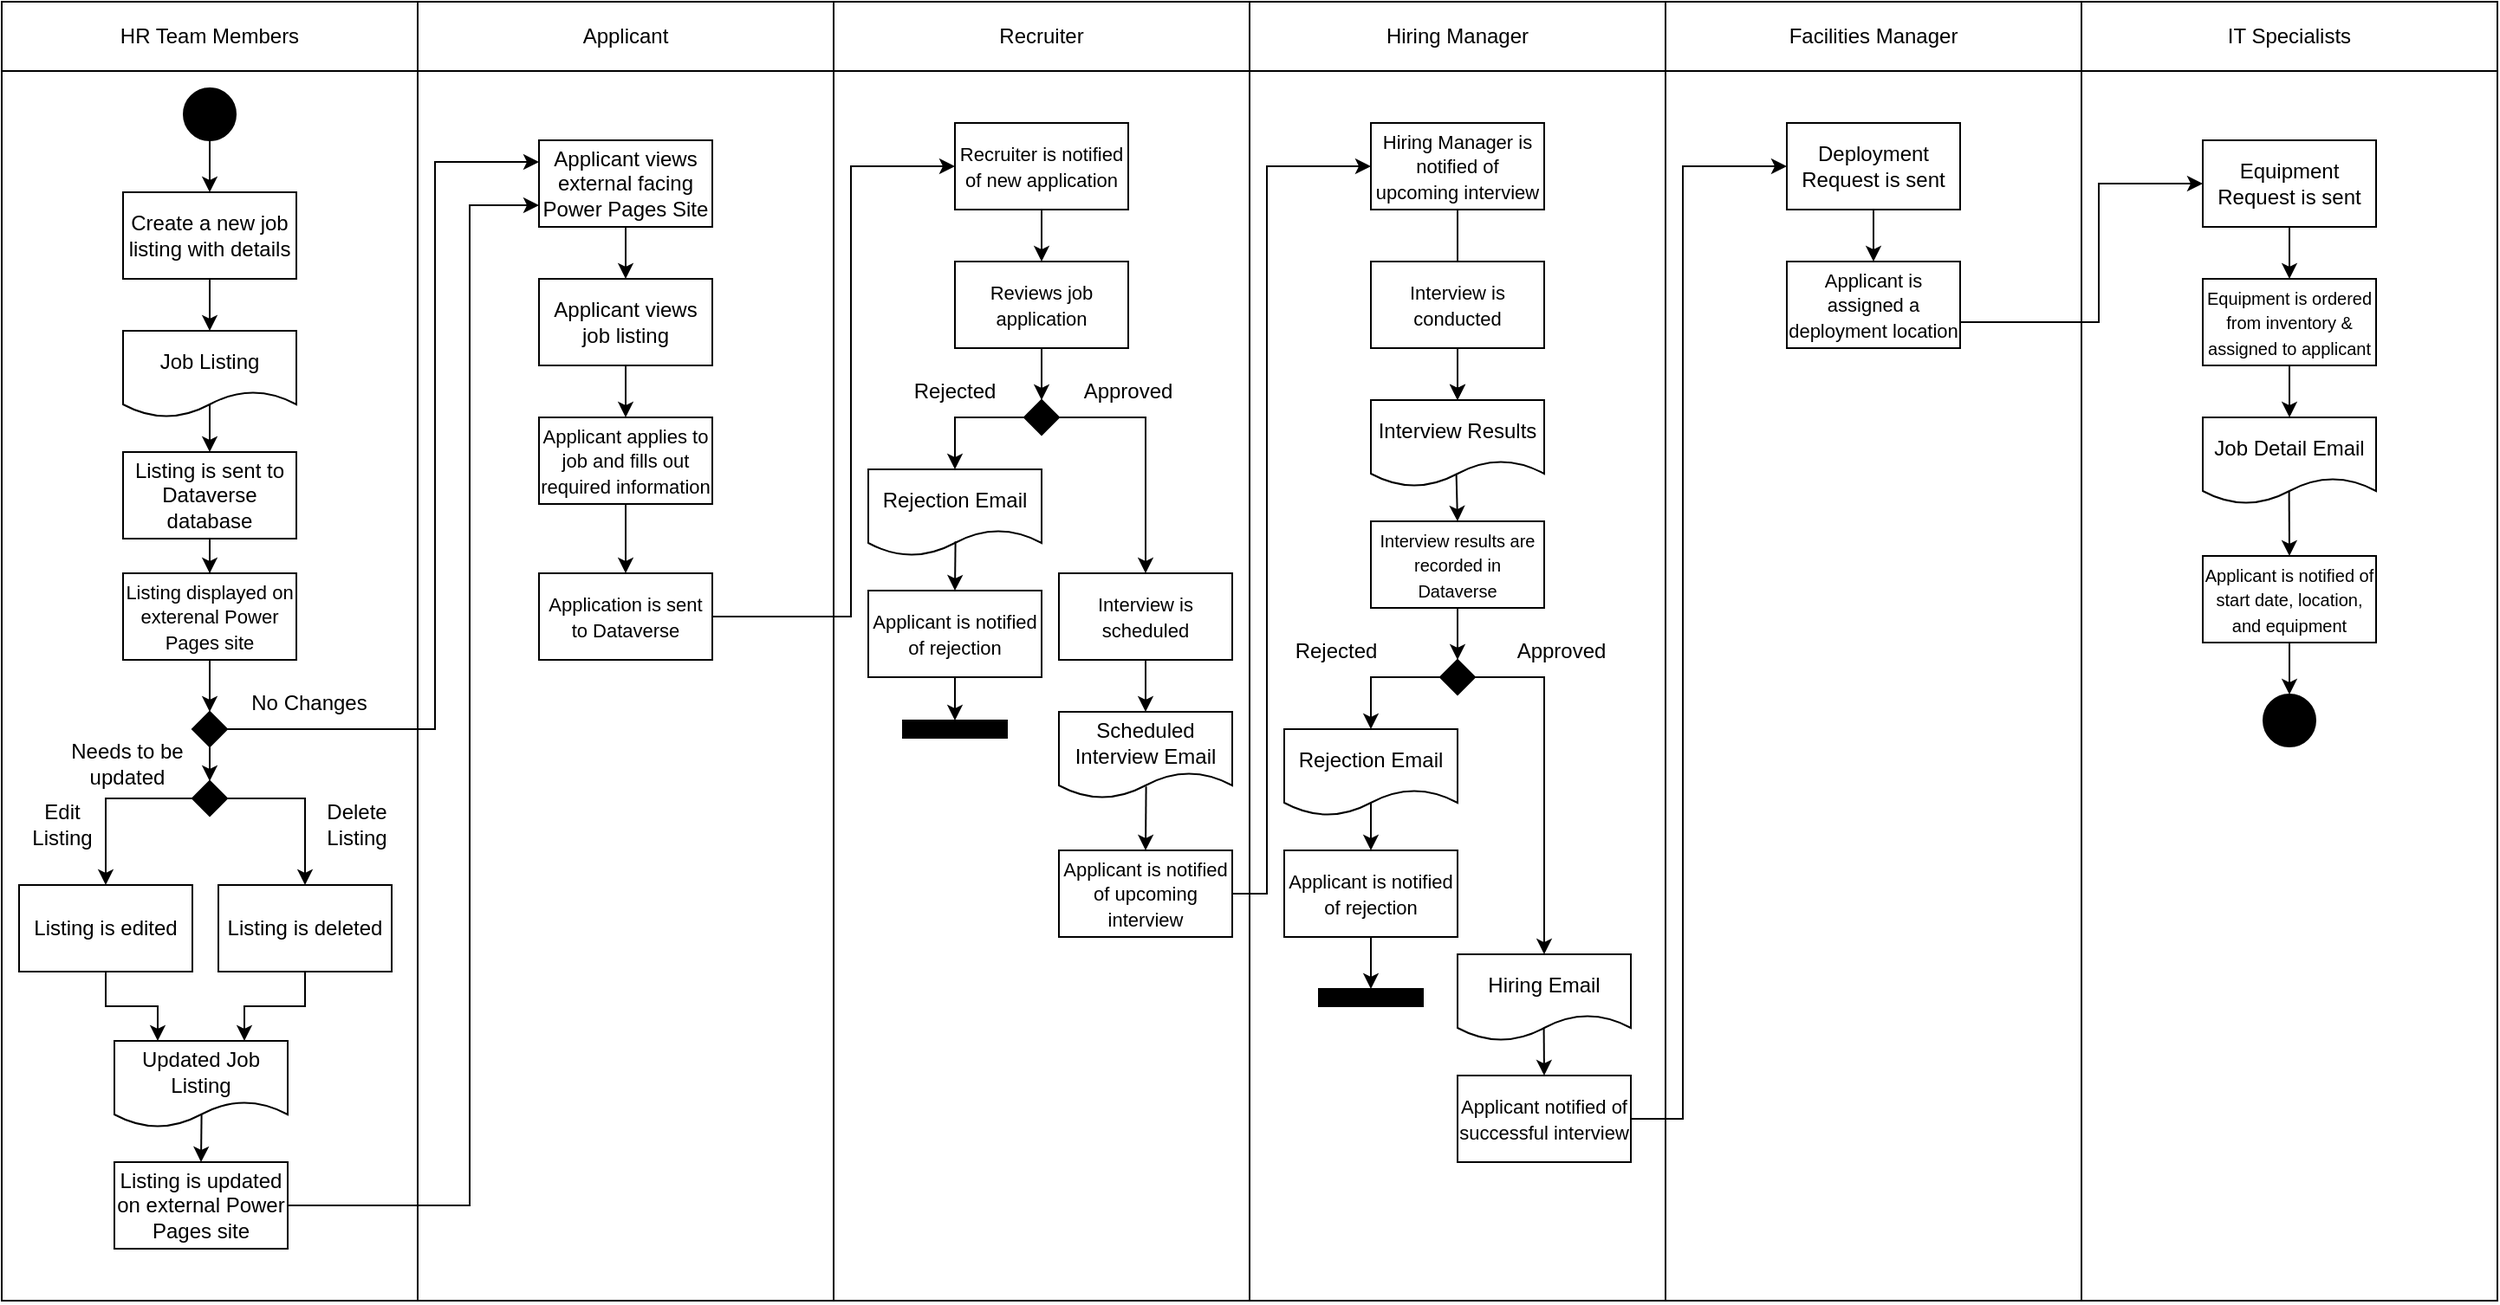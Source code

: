 <mxfile version="22.1.21" type="device">
  <diagram id="kgpKYQtTHZ0yAKxKKP6v" name="Page-1">
    <mxGraphModel dx="474" dy="830" grid="1" gridSize="10" guides="1" tooltips="1" connect="1" arrows="1" fold="1" page="1" pageScale="1" pageWidth="850" pageHeight="1100" math="0" shadow="0">
      <root>
        <mxCell id="0" />
        <mxCell id="1" parent="0" />
        <mxCell id="Rd5KwKHS8q_VqUKi5bwp-195" value="" style="rounded=0;whiteSpace=wrap;html=1;fillColor=none;connectable=0;" vertex="1" parent="1">
          <mxGeometry x="40" y="40" width="1440" height="750" as="geometry" />
        </mxCell>
        <mxCell id="Rd5KwKHS8q_VqUKi5bwp-9" value="HR Team Members" style="rounded=0;whiteSpace=wrap;html=1;fillColor=none;" vertex="1" parent="1">
          <mxGeometry x="40" y="40" width="240" height="40" as="geometry" />
        </mxCell>
        <mxCell id="Rd5KwKHS8q_VqUKi5bwp-21" value="Applicant" style="rounded=0;whiteSpace=wrap;html=1;fillColor=none;" vertex="1" parent="1">
          <mxGeometry x="280" y="40" width="240" height="40" as="geometry" />
        </mxCell>
        <mxCell id="Rd5KwKHS8q_VqUKi5bwp-22" value="Recruiter" style="rounded=0;whiteSpace=wrap;html=1;fillColor=none;" vertex="1" parent="1">
          <mxGeometry x="520" y="40" width="240" height="40" as="geometry" />
        </mxCell>
        <mxCell id="Rd5KwKHS8q_VqUKi5bwp-23" value="Hiring Manager" style="rounded=0;whiteSpace=wrap;html=1;fillColor=none;" vertex="1" parent="1">
          <mxGeometry x="760" y="40" width="240" height="40" as="geometry" />
        </mxCell>
        <mxCell id="Rd5KwKHS8q_VqUKi5bwp-24" value="Facilities Manager" style="rounded=0;whiteSpace=wrap;html=1;fillColor=none;" vertex="1" parent="1">
          <mxGeometry x="1000" y="40" width="240" height="40" as="geometry" />
        </mxCell>
        <mxCell id="Rd5KwKHS8q_VqUKi5bwp-25" value="IT Specialists" style="rounded=0;whiteSpace=wrap;html=1;fillColor=none;" vertex="1" parent="1">
          <mxGeometry x="1240" y="40" width="240" height="40" as="geometry" />
        </mxCell>
        <mxCell id="Rd5KwKHS8q_VqUKi5bwp-28" style="edgeStyle=orthogonalEdgeStyle;rounded=0;orthogonalLoop=1;jettySize=auto;html=1;entryX=0.5;entryY=0;entryDx=0;entryDy=0;" edge="1" parent="1" source="Rd5KwKHS8q_VqUKi5bwp-26" target="Rd5KwKHS8q_VqUKi5bwp-27">
          <mxGeometry relative="1" as="geometry" />
        </mxCell>
        <mxCell id="Rd5KwKHS8q_VqUKi5bwp-26" value="" style="ellipse;whiteSpace=wrap;html=1;aspect=fixed;fillColor=#000000;" vertex="1" parent="1">
          <mxGeometry x="145" y="90" width="30" height="30" as="geometry" />
        </mxCell>
        <mxCell id="Rd5KwKHS8q_VqUKi5bwp-71" value="" style="edgeStyle=orthogonalEdgeStyle;rounded=0;orthogonalLoop=1;jettySize=auto;html=1;" edge="1" parent="1" source="Rd5KwKHS8q_VqUKi5bwp-27" target="Rd5KwKHS8q_VqUKi5bwp-68">
          <mxGeometry relative="1" as="geometry" />
        </mxCell>
        <mxCell id="Rd5KwKHS8q_VqUKi5bwp-27" value="Create a new job listing with details" style="rounded=0;whiteSpace=wrap;html=1;" vertex="1" parent="1">
          <mxGeometry x="110" y="150" width="100" height="50" as="geometry" />
        </mxCell>
        <mxCell id="Rd5KwKHS8q_VqUKi5bwp-185" value="" style="edgeStyle=orthogonalEdgeStyle;rounded=0;orthogonalLoop=1;jettySize=auto;html=1;" edge="1" parent="1" source="Rd5KwKHS8q_VqUKi5bwp-33" target="Rd5KwKHS8q_VqUKi5bwp-183">
          <mxGeometry relative="1" as="geometry" />
        </mxCell>
        <mxCell id="Rd5KwKHS8q_VqUKi5bwp-33" value="Listing is sent to Dataverse database" style="rounded=0;whiteSpace=wrap;html=1;" vertex="1" parent="1">
          <mxGeometry x="110" y="300" width="100" height="50" as="geometry" />
        </mxCell>
        <mxCell id="Rd5KwKHS8q_VqUKi5bwp-133" style="edgeStyle=orthogonalEdgeStyle;rounded=0;orthogonalLoop=1;jettySize=auto;html=1;exitX=0.5;exitY=1;exitDx=0;exitDy=0;entryX=0.25;entryY=0;entryDx=0;entryDy=0;" edge="1" parent="1" source="Rd5KwKHS8q_VqUKi5bwp-36" target="Rd5KwKHS8q_VqUKi5bwp-129">
          <mxGeometry relative="1" as="geometry" />
        </mxCell>
        <mxCell id="Rd5KwKHS8q_VqUKi5bwp-36" value="Listing is edited" style="rounded=0;whiteSpace=wrap;html=1;" vertex="1" parent="1">
          <mxGeometry x="50" y="550" width="100" height="50" as="geometry" />
        </mxCell>
        <mxCell id="Rd5KwKHS8q_VqUKi5bwp-42" value="Edit Listing" style="text;html=1;strokeColor=none;fillColor=none;align=center;verticalAlign=middle;whiteSpace=wrap;rounded=0;" vertex="1" parent="1">
          <mxGeometry x="45" y="500" width="60" height="30" as="geometry" />
        </mxCell>
        <mxCell id="Rd5KwKHS8q_VqUKi5bwp-134" style="edgeStyle=orthogonalEdgeStyle;rounded=0;orthogonalLoop=1;jettySize=auto;html=1;entryX=0.75;entryY=0;entryDx=0;entryDy=0;" edge="1" parent="1" source="Rd5KwKHS8q_VqUKi5bwp-44" target="Rd5KwKHS8q_VqUKi5bwp-129">
          <mxGeometry relative="1" as="geometry" />
        </mxCell>
        <mxCell id="Rd5KwKHS8q_VqUKi5bwp-44" value="Listing is deleted" style="rounded=0;whiteSpace=wrap;html=1;" vertex="1" parent="1">
          <mxGeometry x="165" y="550" width="100" height="50" as="geometry" />
        </mxCell>
        <mxCell id="Rd5KwKHS8q_VqUKi5bwp-46" value="Delete Listing" style="text;html=1;strokeColor=none;fillColor=none;align=center;verticalAlign=middle;whiteSpace=wrap;rounded=0;" vertex="1" parent="1">
          <mxGeometry x="215" y="500" width="60" height="30" as="geometry" />
        </mxCell>
        <mxCell id="Rd5KwKHS8q_VqUKi5bwp-47" value="" style="endArrow=none;html=1;rounded=0;" edge="1" parent="1">
          <mxGeometry width="50" height="50" relative="1" as="geometry">
            <mxPoint x="280" y="790" as="sourcePoint" />
            <mxPoint x="280" y="80" as="targetPoint" />
          </mxGeometry>
        </mxCell>
        <mxCell id="Rd5KwKHS8q_VqUKi5bwp-58" value="" style="edgeStyle=orthogonalEdgeStyle;rounded=0;orthogonalLoop=1;jettySize=auto;html=1;" edge="1" parent="1" source="Rd5KwKHS8q_VqUKi5bwp-55" target="Rd5KwKHS8q_VqUKi5bwp-57">
          <mxGeometry relative="1" as="geometry" />
        </mxCell>
        <mxCell id="Rd5KwKHS8q_VqUKi5bwp-55" value="Applicant views external facing Power Pages Site" style="rounded=0;whiteSpace=wrap;html=1;" vertex="1" parent="1">
          <mxGeometry x="350" y="120" width="100" height="50" as="geometry" />
        </mxCell>
        <mxCell id="Rd5KwKHS8q_VqUKi5bwp-61" value="" style="edgeStyle=orthogonalEdgeStyle;rounded=0;orthogonalLoop=1;jettySize=auto;html=1;" edge="1" parent="1" source="Rd5KwKHS8q_VqUKi5bwp-57" target="Rd5KwKHS8q_VqUKi5bwp-59">
          <mxGeometry relative="1" as="geometry" />
        </mxCell>
        <mxCell id="Rd5KwKHS8q_VqUKi5bwp-57" value="Applicant views job listing" style="rounded=0;whiteSpace=wrap;html=1;" vertex="1" parent="1">
          <mxGeometry x="350" y="200" width="100" height="50" as="geometry" />
        </mxCell>
        <mxCell id="Rd5KwKHS8q_VqUKi5bwp-170" value="" style="edgeStyle=orthogonalEdgeStyle;rounded=0;orthogonalLoop=1;jettySize=auto;html=1;" edge="1" parent="1" source="Rd5KwKHS8q_VqUKi5bwp-59" target="Rd5KwKHS8q_VqUKi5bwp-72">
          <mxGeometry relative="1" as="geometry" />
        </mxCell>
        <mxCell id="Rd5KwKHS8q_VqUKi5bwp-59" value="&lt;font style=&quot;font-size: 11px;&quot;&gt;Applicant applies to job and fills out required information&lt;/font&gt;" style="rounded=0;whiteSpace=wrap;html=1;" vertex="1" parent="1">
          <mxGeometry x="350" y="280" width="100" height="50" as="geometry" />
        </mxCell>
        <mxCell id="Rd5KwKHS8q_VqUKi5bwp-64" style="edgeStyle=orthogonalEdgeStyle;rounded=0;orthogonalLoop=1;jettySize=auto;html=1;exitX=0;exitY=0.5;exitDx=0;exitDy=0;entryX=0.5;entryY=0;entryDx=0;entryDy=0;" edge="1" parent="1" source="Rd5KwKHS8q_VqUKi5bwp-62" target="Rd5KwKHS8q_VqUKi5bwp-36">
          <mxGeometry relative="1" as="geometry" />
        </mxCell>
        <mxCell id="Rd5KwKHS8q_VqUKi5bwp-65" style="edgeStyle=orthogonalEdgeStyle;rounded=0;orthogonalLoop=1;jettySize=auto;html=1;exitX=1;exitY=0.5;exitDx=0;exitDy=0;entryX=0.5;entryY=0;entryDx=0;entryDy=0;" edge="1" parent="1" source="Rd5KwKHS8q_VqUKi5bwp-62" target="Rd5KwKHS8q_VqUKi5bwp-44">
          <mxGeometry relative="1" as="geometry" />
        </mxCell>
        <mxCell id="Rd5KwKHS8q_VqUKi5bwp-62" value="" style="rhombus;whiteSpace=wrap;html=1;fillColor=#000000;" vertex="1" parent="1">
          <mxGeometry x="150" y="490" width="20" height="20" as="geometry" />
        </mxCell>
        <mxCell id="Rd5KwKHS8q_VqUKi5bwp-68" value="Job Listing" style="shape=document;whiteSpace=wrap;html=1;boundedLbl=1;" vertex="1" parent="1">
          <mxGeometry x="110" y="230" width="100" height="50" as="geometry" />
        </mxCell>
        <mxCell id="Rd5KwKHS8q_VqUKi5bwp-70" value="" style="endArrow=classic;html=1;rounded=0;exitX=0.5;exitY=0.848;exitDx=0;exitDy=0;exitPerimeter=0;entryX=0.5;entryY=0;entryDx=0;entryDy=0;" edge="1" parent="1" source="Rd5KwKHS8q_VqUKi5bwp-68" target="Rd5KwKHS8q_VqUKi5bwp-33">
          <mxGeometry width="50" height="50" relative="1" as="geometry">
            <mxPoint x="190" y="290" as="sourcePoint" />
            <mxPoint x="240" y="240" as="targetPoint" />
          </mxGeometry>
        </mxCell>
        <mxCell id="Rd5KwKHS8q_VqUKi5bwp-171" style="edgeStyle=orthogonalEdgeStyle;rounded=0;orthogonalLoop=1;jettySize=auto;html=1;exitX=1;exitY=0.5;exitDx=0;exitDy=0;entryX=0;entryY=0.5;entryDx=0;entryDy=0;" edge="1" parent="1" source="Rd5KwKHS8q_VqUKi5bwp-72" target="Rd5KwKHS8q_VqUKi5bwp-74">
          <mxGeometry relative="1" as="geometry">
            <Array as="points">
              <mxPoint x="530" y="395" />
              <mxPoint x="530" y="135" />
            </Array>
          </mxGeometry>
        </mxCell>
        <mxCell id="Rd5KwKHS8q_VqUKi5bwp-72" value="&lt;font style=&quot;font-size: 11px;&quot;&gt;Application is sent to Dataverse&lt;/font&gt;" style="rounded=0;whiteSpace=wrap;html=1;" vertex="1" parent="1">
          <mxGeometry x="350" y="370" width="100" height="50" as="geometry" />
        </mxCell>
        <mxCell id="Rd5KwKHS8q_VqUKi5bwp-197" style="edgeStyle=orthogonalEdgeStyle;rounded=0;orthogonalLoop=1;jettySize=auto;html=1;exitX=0.5;exitY=1;exitDx=0;exitDy=0;entryX=0.5;entryY=0;entryDx=0;entryDy=0;" edge="1" parent="1" source="Rd5KwKHS8q_VqUKi5bwp-74" target="Rd5KwKHS8q_VqUKi5bwp-76">
          <mxGeometry relative="1" as="geometry" />
        </mxCell>
        <mxCell id="Rd5KwKHS8q_VqUKi5bwp-74" value="&lt;span style=&quot;font-size: 11px;&quot;&gt;Recruiter is notified of new application&lt;/span&gt;" style="rounded=0;whiteSpace=wrap;html=1;" vertex="1" parent="1">
          <mxGeometry x="590" y="110" width="100" height="50" as="geometry" />
        </mxCell>
        <mxCell id="Rd5KwKHS8q_VqUKi5bwp-76" value="&lt;span style=&quot;font-size: 11px;&quot;&gt;Reviews job application&lt;/span&gt;" style="rounded=0;whiteSpace=wrap;html=1;" vertex="1" parent="1">
          <mxGeometry x="590" y="190" width="100" height="50" as="geometry" />
        </mxCell>
        <mxCell id="Rd5KwKHS8q_VqUKi5bwp-78" value="" style="endArrow=none;html=1;rounded=0;" edge="1" parent="1">
          <mxGeometry width="50" height="50" relative="1" as="geometry">
            <mxPoint x="520" y="790" as="sourcePoint" />
            <mxPoint x="520" y="70" as="targetPoint" />
          </mxGeometry>
        </mxCell>
        <mxCell id="Rd5KwKHS8q_VqUKi5bwp-88" style="edgeStyle=orthogonalEdgeStyle;rounded=0;orthogonalLoop=1;jettySize=auto;html=1;exitX=1;exitY=0.5;exitDx=0;exitDy=0;entryX=0.5;entryY=0;entryDx=0;entryDy=0;" edge="1" parent="1" source="Rd5KwKHS8q_VqUKi5bwp-79" target="Rd5KwKHS8q_VqUKi5bwp-89">
          <mxGeometry relative="1" as="geometry">
            <mxPoint x="700" y="370" as="targetPoint" />
          </mxGeometry>
        </mxCell>
        <mxCell id="Rd5KwKHS8q_VqUKi5bwp-94" style="edgeStyle=orthogonalEdgeStyle;rounded=0;orthogonalLoop=1;jettySize=auto;html=1;exitX=0;exitY=0.5;exitDx=0;exitDy=0;entryX=0.5;entryY=0;entryDx=0;entryDy=0;" edge="1" parent="1" source="Rd5KwKHS8q_VqUKi5bwp-79" target="Rd5KwKHS8q_VqUKi5bwp-93">
          <mxGeometry relative="1" as="geometry" />
        </mxCell>
        <mxCell id="Rd5KwKHS8q_VqUKi5bwp-79" value="" style="rhombus;whiteSpace=wrap;html=1;fillColor=#000000;" vertex="1" parent="1">
          <mxGeometry x="630" y="270" width="20" height="20" as="geometry" />
        </mxCell>
        <mxCell id="Rd5KwKHS8q_VqUKi5bwp-80" value="" style="endArrow=classic;html=1;rounded=0;exitX=0.5;exitY=1;exitDx=0;exitDy=0;entryX=0.5;entryY=0;entryDx=0;entryDy=0;" edge="1" parent="1" source="Rd5KwKHS8q_VqUKi5bwp-76" target="Rd5KwKHS8q_VqUKi5bwp-79">
          <mxGeometry width="50" height="50" relative="1" as="geometry">
            <mxPoint x="590" y="350" as="sourcePoint" />
            <mxPoint x="640" y="260" as="targetPoint" />
          </mxGeometry>
        </mxCell>
        <mxCell id="Rd5KwKHS8q_VqUKi5bwp-81" value="Approved" style="text;html=1;strokeColor=none;fillColor=none;align=center;verticalAlign=middle;whiteSpace=wrap;rounded=0;" vertex="1" parent="1">
          <mxGeometry x="660" y="250" width="60" height="30" as="geometry" />
        </mxCell>
        <mxCell id="Rd5KwKHS8q_VqUKi5bwp-82" value="Rejected" style="text;html=1;strokeColor=none;fillColor=none;align=center;verticalAlign=middle;whiteSpace=wrap;rounded=0;" vertex="1" parent="1">
          <mxGeometry x="560" y="250" width="60" height="30" as="geometry" />
        </mxCell>
        <mxCell id="Rd5KwKHS8q_VqUKi5bwp-140" style="edgeStyle=orthogonalEdgeStyle;rounded=0;orthogonalLoop=1;jettySize=auto;html=1;exitX=0.5;exitY=1;exitDx=0;exitDy=0;entryX=0.5;entryY=0;entryDx=0;entryDy=0;" edge="1" parent="1" source="Rd5KwKHS8q_VqUKi5bwp-83" target="Rd5KwKHS8q_VqUKi5bwp-139">
          <mxGeometry relative="1" as="geometry" />
        </mxCell>
        <mxCell id="Rd5KwKHS8q_VqUKi5bwp-83" value="&lt;span style=&quot;font-size: 11px;&quot;&gt;Applicant is notified of rejection&lt;/span&gt;" style="rounded=0;whiteSpace=wrap;html=1;" vertex="1" parent="1">
          <mxGeometry x="540" y="380" width="100" height="50" as="geometry" />
        </mxCell>
        <mxCell id="Rd5KwKHS8q_VqUKi5bwp-97" value="" style="edgeStyle=orthogonalEdgeStyle;rounded=0;orthogonalLoop=1;jettySize=auto;html=1;" edge="1" parent="1" source="Rd5KwKHS8q_VqUKi5bwp-89" target="Rd5KwKHS8q_VqUKi5bwp-96">
          <mxGeometry relative="1" as="geometry" />
        </mxCell>
        <mxCell id="Rd5KwKHS8q_VqUKi5bwp-89" value="&lt;span style=&quot;font-size: 11px;&quot;&gt;Interview is scheduled&lt;/span&gt;" style="rounded=0;whiteSpace=wrap;html=1;" vertex="1" parent="1">
          <mxGeometry x="650" y="370" width="100" height="50" as="geometry" />
        </mxCell>
        <mxCell id="Rd5KwKHS8q_VqUKi5bwp-196" style="edgeStyle=orthogonalEdgeStyle;rounded=0;orthogonalLoop=1;jettySize=auto;html=1;exitX=1;exitY=0.5;exitDx=0;exitDy=0;entryX=0;entryY=0.5;entryDx=0;entryDy=0;" edge="1" parent="1" source="Rd5KwKHS8q_VqUKi5bwp-90" target="Rd5KwKHS8q_VqUKi5bwp-103">
          <mxGeometry relative="1" as="geometry">
            <Array as="points">
              <mxPoint x="770" y="555" />
              <mxPoint x="770" y="135" />
            </Array>
          </mxGeometry>
        </mxCell>
        <mxCell id="Rd5KwKHS8q_VqUKi5bwp-90" value="&lt;span style=&quot;font-size: 11px;&quot;&gt;Applicant is notified of upcoming interview&lt;/span&gt;" style="rounded=0;whiteSpace=wrap;html=1;" vertex="1" parent="1">
          <mxGeometry x="650" y="530" width="100" height="50" as="geometry" />
        </mxCell>
        <mxCell id="Rd5KwKHS8q_VqUKi5bwp-92" value="" style="endArrow=none;html=1;rounded=0;" edge="1" parent="1">
          <mxGeometry width="50" height="50" relative="1" as="geometry">
            <mxPoint x="760" y="790" as="sourcePoint" />
            <mxPoint x="760" y="70" as="targetPoint" />
          </mxGeometry>
        </mxCell>
        <mxCell id="Rd5KwKHS8q_VqUKi5bwp-93" value="Rejection Email" style="shape=document;whiteSpace=wrap;html=1;boundedLbl=1;" vertex="1" parent="1">
          <mxGeometry x="540" y="310" width="100" height="50" as="geometry" />
        </mxCell>
        <mxCell id="Rd5KwKHS8q_VqUKi5bwp-95" value="" style="endArrow=classic;html=1;rounded=0;exitX=0.503;exitY=0.833;exitDx=0;exitDy=0;exitPerimeter=0;entryX=0.5;entryY=0;entryDx=0;entryDy=0;" edge="1" parent="1" source="Rd5KwKHS8q_VqUKi5bwp-93" target="Rd5KwKHS8q_VqUKi5bwp-83">
          <mxGeometry width="50" height="50" relative="1" as="geometry">
            <mxPoint x="610" y="390" as="sourcePoint" />
            <mxPoint x="660" y="340" as="targetPoint" />
          </mxGeometry>
        </mxCell>
        <mxCell id="Rd5KwKHS8q_VqUKi5bwp-96" value="Scheduled Interview Email" style="shape=document;whiteSpace=wrap;html=1;boundedLbl=1;" vertex="1" parent="1">
          <mxGeometry x="650" y="450" width="100" height="50" as="geometry" />
        </mxCell>
        <mxCell id="Rd5KwKHS8q_VqUKi5bwp-98" value="" style="endArrow=classic;html=1;rounded=0;exitX=0.503;exitY=0.862;exitDx=0;exitDy=0;exitPerimeter=0;entryX=0.5;entryY=0;entryDx=0;entryDy=0;" edge="1" parent="1" source="Rd5KwKHS8q_VqUKi5bwp-96" target="Rd5KwKHS8q_VqUKi5bwp-90">
          <mxGeometry width="50" height="50" relative="1" as="geometry">
            <mxPoint x="610" y="550" as="sourcePoint" />
            <mxPoint x="660" y="500" as="targetPoint" />
          </mxGeometry>
        </mxCell>
        <mxCell id="Rd5KwKHS8q_VqUKi5bwp-172" value="" style="edgeStyle=orthogonalEdgeStyle;rounded=0;orthogonalLoop=1;jettySize=auto;html=1;" edge="1" parent="1" source="Rd5KwKHS8q_VqUKi5bwp-103" target="Rd5KwKHS8q_VqUKi5bwp-110">
          <mxGeometry relative="1" as="geometry" />
        </mxCell>
        <mxCell id="Rd5KwKHS8q_VqUKi5bwp-103" value="&lt;span style=&quot;font-size: 11px;&quot;&gt;Hiring Manager is notified of upcoming interview&lt;/span&gt;" style="rounded=0;whiteSpace=wrap;html=1;" vertex="1" parent="1">
          <mxGeometry x="830" y="110" width="100" height="50" as="geometry" />
        </mxCell>
        <mxCell id="Rd5KwKHS8q_VqUKi5bwp-111" value="" style="edgeStyle=orthogonalEdgeStyle;rounded=0;orthogonalLoop=1;jettySize=auto;html=1;" edge="1" parent="1" source="Rd5KwKHS8q_VqUKi5bwp-106" target="Rd5KwKHS8q_VqUKi5bwp-110">
          <mxGeometry relative="1" as="geometry" />
        </mxCell>
        <mxCell id="Rd5KwKHS8q_VqUKi5bwp-106" value="&lt;span style=&quot;font-size: 11px;&quot;&gt;Interview is conducted&lt;/span&gt;" style="rounded=0;whiteSpace=wrap;html=1;" vertex="1" parent="1">
          <mxGeometry x="830" y="190" width="100" height="50" as="geometry" />
        </mxCell>
        <mxCell id="Rd5KwKHS8q_VqUKi5bwp-116" value="" style="edgeStyle=orthogonalEdgeStyle;rounded=0;orthogonalLoop=1;jettySize=auto;html=1;" edge="1" parent="1" source="Rd5KwKHS8q_VqUKi5bwp-108" target="Rd5KwKHS8q_VqUKi5bwp-115">
          <mxGeometry relative="1" as="geometry" />
        </mxCell>
        <mxCell id="Rd5KwKHS8q_VqUKi5bwp-108" value="&lt;font style=&quot;font-size: 10px;&quot;&gt;Interview results are recorded in Dataverse&lt;br&gt;&lt;/font&gt;" style="rounded=0;whiteSpace=wrap;html=1;" vertex="1" parent="1">
          <mxGeometry x="830" y="340" width="100" height="50" as="geometry" />
        </mxCell>
        <mxCell id="Rd5KwKHS8q_VqUKi5bwp-110" value="Interview Results" style="shape=document;whiteSpace=wrap;html=1;boundedLbl=1;" vertex="1" parent="1">
          <mxGeometry x="830" y="270" width="100" height="50" as="geometry" />
        </mxCell>
        <mxCell id="Rd5KwKHS8q_VqUKi5bwp-112" value="" style="endArrow=classic;html=1;rounded=0;exitX=0.493;exitY=0.853;exitDx=0;exitDy=0;exitPerimeter=0;entryX=0.5;entryY=0;entryDx=0;entryDy=0;" edge="1" parent="1" source="Rd5KwKHS8q_VqUKi5bwp-110" target="Rd5KwKHS8q_VqUKi5bwp-108">
          <mxGeometry width="50" height="50" relative="1" as="geometry">
            <mxPoint x="950" y="340" as="sourcePoint" />
            <mxPoint x="1000" y="290" as="targetPoint" />
          </mxGeometry>
        </mxCell>
        <mxCell id="Rd5KwKHS8q_VqUKi5bwp-118" style="edgeStyle=orthogonalEdgeStyle;rounded=0;orthogonalLoop=1;jettySize=auto;html=1;exitX=0;exitY=0.5;exitDx=0;exitDy=0;entryX=0.5;entryY=0;entryDx=0;entryDy=0;" edge="1" parent="1" source="Rd5KwKHS8q_VqUKi5bwp-115" target="Rd5KwKHS8q_VqUKi5bwp-119">
          <mxGeometry relative="1" as="geometry">
            <mxPoint x="830" y="480" as="targetPoint" />
          </mxGeometry>
        </mxCell>
        <mxCell id="Rd5KwKHS8q_VqUKi5bwp-128" style="edgeStyle=orthogonalEdgeStyle;rounded=0;orthogonalLoop=1;jettySize=auto;html=1;exitX=1;exitY=0.5;exitDx=0;exitDy=0;entryX=0.5;entryY=0;entryDx=0;entryDy=0;" edge="1" parent="1" source="Rd5KwKHS8q_VqUKi5bwp-115" target="Rd5KwKHS8q_VqUKi5bwp-127">
          <mxGeometry relative="1" as="geometry" />
        </mxCell>
        <mxCell id="Rd5KwKHS8q_VqUKi5bwp-115" value="" style="rhombus;whiteSpace=wrap;html=1;fillColor=#000000;" vertex="1" parent="1">
          <mxGeometry x="870" y="420" width="20" height="20" as="geometry" />
        </mxCell>
        <mxCell id="Rd5KwKHS8q_VqUKi5bwp-119" value="Rejection Email" style="shape=document;whiteSpace=wrap;html=1;boundedLbl=1;" vertex="1" parent="1">
          <mxGeometry x="780" y="460" width="100" height="50" as="geometry" />
        </mxCell>
        <mxCell id="Rd5KwKHS8q_VqUKi5bwp-142" style="edgeStyle=orthogonalEdgeStyle;rounded=0;orthogonalLoop=1;jettySize=auto;html=1;exitX=0.5;exitY=1;exitDx=0;exitDy=0;entryX=0.5;entryY=0;entryDx=0;entryDy=0;" edge="1" parent="1" source="Rd5KwKHS8q_VqUKi5bwp-121" target="Rd5KwKHS8q_VqUKi5bwp-141">
          <mxGeometry relative="1" as="geometry" />
        </mxCell>
        <mxCell id="Rd5KwKHS8q_VqUKi5bwp-121" value="&lt;span style=&quot;font-size: 11px;&quot;&gt;Applicant is notified of rejection&lt;/span&gt;" style="rounded=0;whiteSpace=wrap;html=1;" vertex="1" parent="1">
          <mxGeometry x="780" y="530" width="100" height="50" as="geometry" />
        </mxCell>
        <mxCell id="Rd5KwKHS8q_VqUKi5bwp-122" value="" style="endArrow=classic;html=1;rounded=0;entryX=0.5;entryY=0;entryDx=0;entryDy=0;" edge="1" parent="1" target="Rd5KwKHS8q_VqUKi5bwp-121">
          <mxGeometry width="50" height="50" relative="1" as="geometry">
            <mxPoint x="830" y="502" as="sourcePoint" />
            <mxPoint x="890" y="500" as="targetPoint" />
          </mxGeometry>
        </mxCell>
        <mxCell id="Rd5KwKHS8q_VqUKi5bwp-123" value="Rejected" style="text;html=1;strokeColor=none;fillColor=none;align=center;verticalAlign=middle;whiteSpace=wrap;rounded=0;" vertex="1" parent="1">
          <mxGeometry x="780" y="400" width="60" height="30" as="geometry" />
        </mxCell>
        <mxCell id="Rd5KwKHS8q_VqUKi5bwp-146" style="edgeStyle=orthogonalEdgeStyle;rounded=0;orthogonalLoop=1;jettySize=auto;html=1;exitX=1;exitY=0.5;exitDx=0;exitDy=0;entryX=0;entryY=0.5;entryDx=0;entryDy=0;" edge="1" parent="1" source="Rd5KwKHS8q_VqUKi5bwp-124" target="Rd5KwKHS8q_VqUKi5bwp-145">
          <mxGeometry relative="1" as="geometry">
            <mxPoint x="1040" y="120" as="targetPoint" />
            <Array as="points">
              <mxPoint x="1010" y="685" />
              <mxPoint x="1010" y="135" />
            </Array>
          </mxGeometry>
        </mxCell>
        <mxCell id="Rd5KwKHS8q_VqUKi5bwp-124" value="&lt;span style=&quot;font-size: 11px;&quot;&gt;Applicant notified of successful interview&lt;/span&gt;" style="rounded=0;whiteSpace=wrap;html=1;" vertex="1" parent="1">
          <mxGeometry x="880" y="660" width="100" height="50" as="geometry" />
        </mxCell>
        <mxCell id="Rd5KwKHS8q_VqUKi5bwp-126" value="Approved" style="text;html=1;strokeColor=none;fillColor=none;align=center;verticalAlign=middle;whiteSpace=wrap;rounded=0;" vertex="1" parent="1">
          <mxGeometry x="910" y="400" width="60" height="30" as="geometry" />
        </mxCell>
        <mxCell id="Rd5KwKHS8q_VqUKi5bwp-127" value="Hiring Email" style="shape=document;whiteSpace=wrap;html=1;boundedLbl=1;" vertex="1" parent="1">
          <mxGeometry x="880" y="590" width="100" height="50" as="geometry" />
        </mxCell>
        <mxCell id="Rd5KwKHS8q_VqUKi5bwp-129" value="Updated Job Listing" style="shape=document;whiteSpace=wrap;html=1;boundedLbl=1;" vertex="1" parent="1">
          <mxGeometry x="105" y="640" width="100" height="50" as="geometry" />
        </mxCell>
        <mxCell id="Rd5KwKHS8q_VqUKi5bwp-194" style="edgeStyle=orthogonalEdgeStyle;rounded=0;orthogonalLoop=1;jettySize=auto;html=1;exitX=1;exitY=0.5;exitDx=0;exitDy=0;entryX=0;entryY=0.75;entryDx=0;entryDy=0;" edge="1" parent="1" source="Rd5KwKHS8q_VqUKi5bwp-130" target="Rd5KwKHS8q_VqUKi5bwp-55">
          <mxGeometry relative="1" as="geometry">
            <Array as="points">
              <mxPoint x="310" y="735" />
              <mxPoint x="310" y="158" />
            </Array>
          </mxGeometry>
        </mxCell>
        <mxCell id="Rd5KwKHS8q_VqUKi5bwp-130" value="Listing is updated on external Power Pages site" style="rounded=0;whiteSpace=wrap;html=1;" vertex="1" parent="1">
          <mxGeometry x="105" y="710" width="100" height="50" as="geometry" />
        </mxCell>
        <mxCell id="Rd5KwKHS8q_VqUKi5bwp-135" value="" style="endArrow=classic;html=1;rounded=0;exitX=0.503;exitY=0.843;exitDx=0;exitDy=0;exitPerimeter=0;entryX=0.5;entryY=0;entryDx=0;entryDy=0;" edge="1" parent="1" source="Rd5KwKHS8q_VqUKi5bwp-129" target="Rd5KwKHS8q_VqUKi5bwp-130">
          <mxGeometry width="50" height="50" relative="1" as="geometry">
            <mxPoint x="155" y="720" as="sourcePoint" />
            <mxPoint x="205" y="670" as="targetPoint" />
          </mxGeometry>
        </mxCell>
        <mxCell id="Rd5KwKHS8q_VqUKi5bwp-137" value="" style="endArrow=classic;html=1;rounded=0;exitX=0.498;exitY=0.851;exitDx=0;exitDy=0;exitPerimeter=0;entryX=0.5;entryY=0;entryDx=0;entryDy=0;" edge="1" parent="1" source="Rd5KwKHS8q_VqUKi5bwp-127" target="Rd5KwKHS8q_VqUKi5bwp-124">
          <mxGeometry width="50" height="50" relative="1" as="geometry">
            <mxPoint x="1040" y="620" as="sourcePoint" />
            <mxPoint x="1090" y="570" as="targetPoint" />
          </mxGeometry>
        </mxCell>
        <mxCell id="Rd5KwKHS8q_VqUKi5bwp-138" value="" style="endArrow=none;html=1;rounded=0;" edge="1" parent="1">
          <mxGeometry width="50" height="50" relative="1" as="geometry">
            <mxPoint x="1000" y="790" as="sourcePoint" />
            <mxPoint x="1000" y="70" as="targetPoint" />
          </mxGeometry>
        </mxCell>
        <mxCell id="Rd5KwKHS8q_VqUKi5bwp-139" value="" style="rounded=0;whiteSpace=wrap;html=1;fillColor=#000000;" vertex="1" parent="1">
          <mxGeometry x="560" y="455" width="60" height="10" as="geometry" />
        </mxCell>
        <mxCell id="Rd5KwKHS8q_VqUKi5bwp-141" value="" style="rounded=0;whiteSpace=wrap;html=1;fillColor=#000000;" vertex="1" parent="1">
          <mxGeometry x="800" y="610" width="60" height="10" as="geometry" />
        </mxCell>
        <mxCell id="Rd5KwKHS8q_VqUKi5bwp-149" value="" style="edgeStyle=orthogonalEdgeStyle;rounded=0;orthogonalLoop=1;jettySize=auto;html=1;" edge="1" parent="1" source="Rd5KwKHS8q_VqUKi5bwp-145" target="Rd5KwKHS8q_VqUKi5bwp-148">
          <mxGeometry relative="1" as="geometry" />
        </mxCell>
        <mxCell id="Rd5KwKHS8q_VqUKi5bwp-145" value="Deployment Request is sent" style="rounded=0;whiteSpace=wrap;html=1;" vertex="1" parent="1">
          <mxGeometry x="1070" y="110" width="100" height="50" as="geometry" />
        </mxCell>
        <mxCell id="Rd5KwKHS8q_VqUKi5bwp-154" style="edgeStyle=orthogonalEdgeStyle;rounded=0;orthogonalLoop=1;jettySize=auto;html=1;exitX=1;exitY=0.5;exitDx=0;exitDy=0;entryX=0;entryY=0.5;entryDx=0;entryDy=0;" edge="1" parent="1" source="Rd5KwKHS8q_VqUKi5bwp-148" target="Rd5KwKHS8q_VqUKi5bwp-153">
          <mxGeometry relative="1" as="geometry">
            <Array as="points">
              <mxPoint x="1250" y="225" />
              <mxPoint x="1250" y="145" />
            </Array>
          </mxGeometry>
        </mxCell>
        <mxCell id="Rd5KwKHS8q_VqUKi5bwp-148" value="&lt;font style=&quot;font-size: 11px;&quot;&gt;Applicant is assigned a deployment location&lt;/font&gt;" style="rounded=0;whiteSpace=wrap;html=1;" vertex="1" parent="1">
          <mxGeometry x="1070" y="190" width="100" height="50" as="geometry" />
        </mxCell>
        <mxCell id="Rd5KwKHS8q_VqUKi5bwp-152" value="" style="endArrow=none;html=1;rounded=0;" edge="1" parent="1">
          <mxGeometry width="50" height="50" relative="1" as="geometry">
            <mxPoint x="1240" y="790" as="sourcePoint" />
            <mxPoint x="1240" y="70" as="targetPoint" />
          </mxGeometry>
        </mxCell>
        <mxCell id="Rd5KwKHS8q_VqUKi5bwp-156" value="" style="edgeStyle=orthogonalEdgeStyle;rounded=0;orthogonalLoop=1;jettySize=auto;html=1;" edge="1" parent="1" source="Rd5KwKHS8q_VqUKi5bwp-153" target="Rd5KwKHS8q_VqUKi5bwp-155">
          <mxGeometry relative="1" as="geometry" />
        </mxCell>
        <mxCell id="Rd5KwKHS8q_VqUKi5bwp-153" value="Equipment Request is sent" style="rounded=0;whiteSpace=wrap;html=1;" vertex="1" parent="1">
          <mxGeometry x="1310" y="120" width="100" height="50" as="geometry" />
        </mxCell>
        <mxCell id="Rd5KwKHS8q_VqUKi5bwp-160" value="" style="edgeStyle=orthogonalEdgeStyle;rounded=0;orthogonalLoop=1;jettySize=auto;html=1;" edge="1" parent="1" source="Rd5KwKHS8q_VqUKi5bwp-155">
          <mxGeometry relative="1" as="geometry">
            <mxPoint x="1360.029" y="280" as="targetPoint" />
          </mxGeometry>
        </mxCell>
        <mxCell id="Rd5KwKHS8q_VqUKi5bwp-155" value="&lt;font style=&quot;font-size: 10px;&quot;&gt;Equipment is ordered from inventory &amp;amp; assigned to applicant&lt;/font&gt;" style="rounded=0;whiteSpace=wrap;html=1;" vertex="1" parent="1">
          <mxGeometry x="1310" y="200" width="100" height="50" as="geometry" />
        </mxCell>
        <mxCell id="Rd5KwKHS8q_VqUKi5bwp-161" value="Job Detail Email" style="shape=document;whiteSpace=wrap;html=1;boundedLbl=1;connectable=1;" vertex="1" parent="1">
          <mxGeometry x="1310" y="280" width="100" height="50" as="geometry" />
        </mxCell>
        <mxCell id="Rd5KwKHS8q_VqUKi5bwp-169" value="" style="edgeStyle=orthogonalEdgeStyle;rounded=0;orthogonalLoop=1;jettySize=auto;html=1;" edge="1" parent="1" source="Rd5KwKHS8q_VqUKi5bwp-164" target="Rd5KwKHS8q_VqUKi5bwp-168">
          <mxGeometry relative="1" as="geometry" />
        </mxCell>
        <mxCell id="Rd5KwKHS8q_VqUKi5bwp-164" value="&lt;font style=&quot;font-size: 10px;&quot;&gt;Applicant is notified of start date, location, and equipment&lt;/font&gt;" style="rounded=0;whiteSpace=wrap;html=1;" vertex="1" parent="1">
          <mxGeometry x="1310" y="360" width="100" height="50" as="geometry" />
        </mxCell>
        <mxCell id="Rd5KwKHS8q_VqUKi5bwp-167" value="" style="endArrow=classic;html=1;rounded=0;exitX=0.498;exitY=0.856;exitDx=0;exitDy=0;exitPerimeter=0;entryX=0.5;entryY=0;entryDx=0;entryDy=0;" edge="1" parent="1" source="Rd5KwKHS8q_VqUKi5bwp-161" target="Rd5KwKHS8q_VqUKi5bwp-164">
          <mxGeometry width="50" height="50" relative="1" as="geometry">
            <mxPoint x="1370" y="440" as="sourcePoint" />
            <mxPoint x="1420" y="390" as="targetPoint" />
          </mxGeometry>
        </mxCell>
        <mxCell id="Rd5KwKHS8q_VqUKi5bwp-168" value="" style="ellipse;whiteSpace=wrap;html=1;aspect=fixed;fillColor=#000000;" vertex="1" parent="1">
          <mxGeometry x="1345" y="440" width="30" height="30" as="geometry" />
        </mxCell>
        <mxCell id="Rd5KwKHS8q_VqUKi5bwp-176" value="Needs to be updated" style="text;html=1;strokeColor=none;fillColor=none;align=center;verticalAlign=middle;whiteSpace=wrap;rounded=0;" vertex="1" parent="1">
          <mxGeometry x="75" y="465" width="75" height="30" as="geometry" />
        </mxCell>
        <mxCell id="Rd5KwKHS8q_VqUKi5bwp-189" style="edgeStyle=orthogonalEdgeStyle;rounded=0;orthogonalLoop=1;jettySize=auto;html=1;exitX=0.5;exitY=1;exitDx=0;exitDy=0;entryX=0.5;entryY=0;entryDx=0;entryDy=0;" edge="1" parent="1" source="Rd5KwKHS8q_VqUKi5bwp-183" target="Rd5KwKHS8q_VqUKi5bwp-186">
          <mxGeometry relative="1" as="geometry" />
        </mxCell>
        <mxCell id="Rd5KwKHS8q_VqUKi5bwp-183" value="&lt;font style=&quot;font-size: 11px;&quot;&gt;Listing displayed on exterenal Power Pages site&lt;/font&gt;" style="rounded=0;whiteSpace=wrap;html=1;" vertex="1" parent="1">
          <mxGeometry x="110" y="370" width="100" height="50" as="geometry" />
        </mxCell>
        <mxCell id="Rd5KwKHS8q_VqUKi5bwp-188" style="edgeStyle=orthogonalEdgeStyle;rounded=0;orthogonalLoop=1;jettySize=auto;html=1;exitX=0.5;exitY=1;exitDx=0;exitDy=0;entryX=0.5;entryY=0;entryDx=0;entryDy=0;" edge="1" parent="1" source="Rd5KwKHS8q_VqUKi5bwp-186" target="Rd5KwKHS8q_VqUKi5bwp-62">
          <mxGeometry relative="1" as="geometry" />
        </mxCell>
        <mxCell id="Rd5KwKHS8q_VqUKi5bwp-192" style="edgeStyle=orthogonalEdgeStyle;rounded=0;orthogonalLoop=1;jettySize=auto;html=1;exitX=1;exitY=0.5;exitDx=0;exitDy=0;entryX=0;entryY=0.25;entryDx=0;entryDy=0;" edge="1" parent="1" source="Rd5KwKHS8q_VqUKi5bwp-186" target="Rd5KwKHS8q_VqUKi5bwp-55">
          <mxGeometry relative="1" as="geometry">
            <Array as="points">
              <mxPoint x="290" y="460" />
              <mxPoint x="290" y="133" />
            </Array>
          </mxGeometry>
        </mxCell>
        <mxCell id="Rd5KwKHS8q_VqUKi5bwp-186" value="" style="rhombus;whiteSpace=wrap;html=1;fillColor=#000000;" vertex="1" parent="1">
          <mxGeometry x="150" y="450" width="20" height="20" as="geometry" />
        </mxCell>
        <mxCell id="Rd5KwKHS8q_VqUKi5bwp-191" value="No Changes" style="text;html=1;strokeColor=none;fillColor=none;align=center;verticalAlign=middle;whiteSpace=wrap;rounded=0;" vertex="1" parent="1">
          <mxGeometry x="180" y="430" width="75" height="30" as="geometry" />
        </mxCell>
      </root>
    </mxGraphModel>
  </diagram>
</mxfile>
